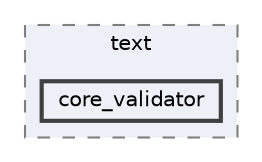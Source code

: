 digraph "/Users/macthrasher/bittensor/bittensor/_neuron/text/core_validator"
{
 // LATEX_PDF_SIZE
  bgcolor="transparent";
  edge [fontname=Helvetica,fontsize=10,labelfontname=Helvetica,labelfontsize=10];
  node [fontname=Helvetica,fontsize=10,shape=box,height=0.2,width=0.4];
  compound=true
  subgraph clusterdir_0076424bbce5090d38b71286aaa871cd {
    graph [ bgcolor="#edf0f7", pencolor="grey50", label="text", fontname=Helvetica,fontsize=10 style="filled,dashed", URL="dir_0076424bbce5090d38b71286aaa871cd.html",tooltip=""]
  dir_071c7766c8e55d19386060a3bf2c61d6 [label="core_validator", fillcolor="#edf0f7", color="grey25", style="filled,bold", URL="dir_071c7766c8e55d19386060a3bf2c61d6.html",tooltip=""];
  }
}
